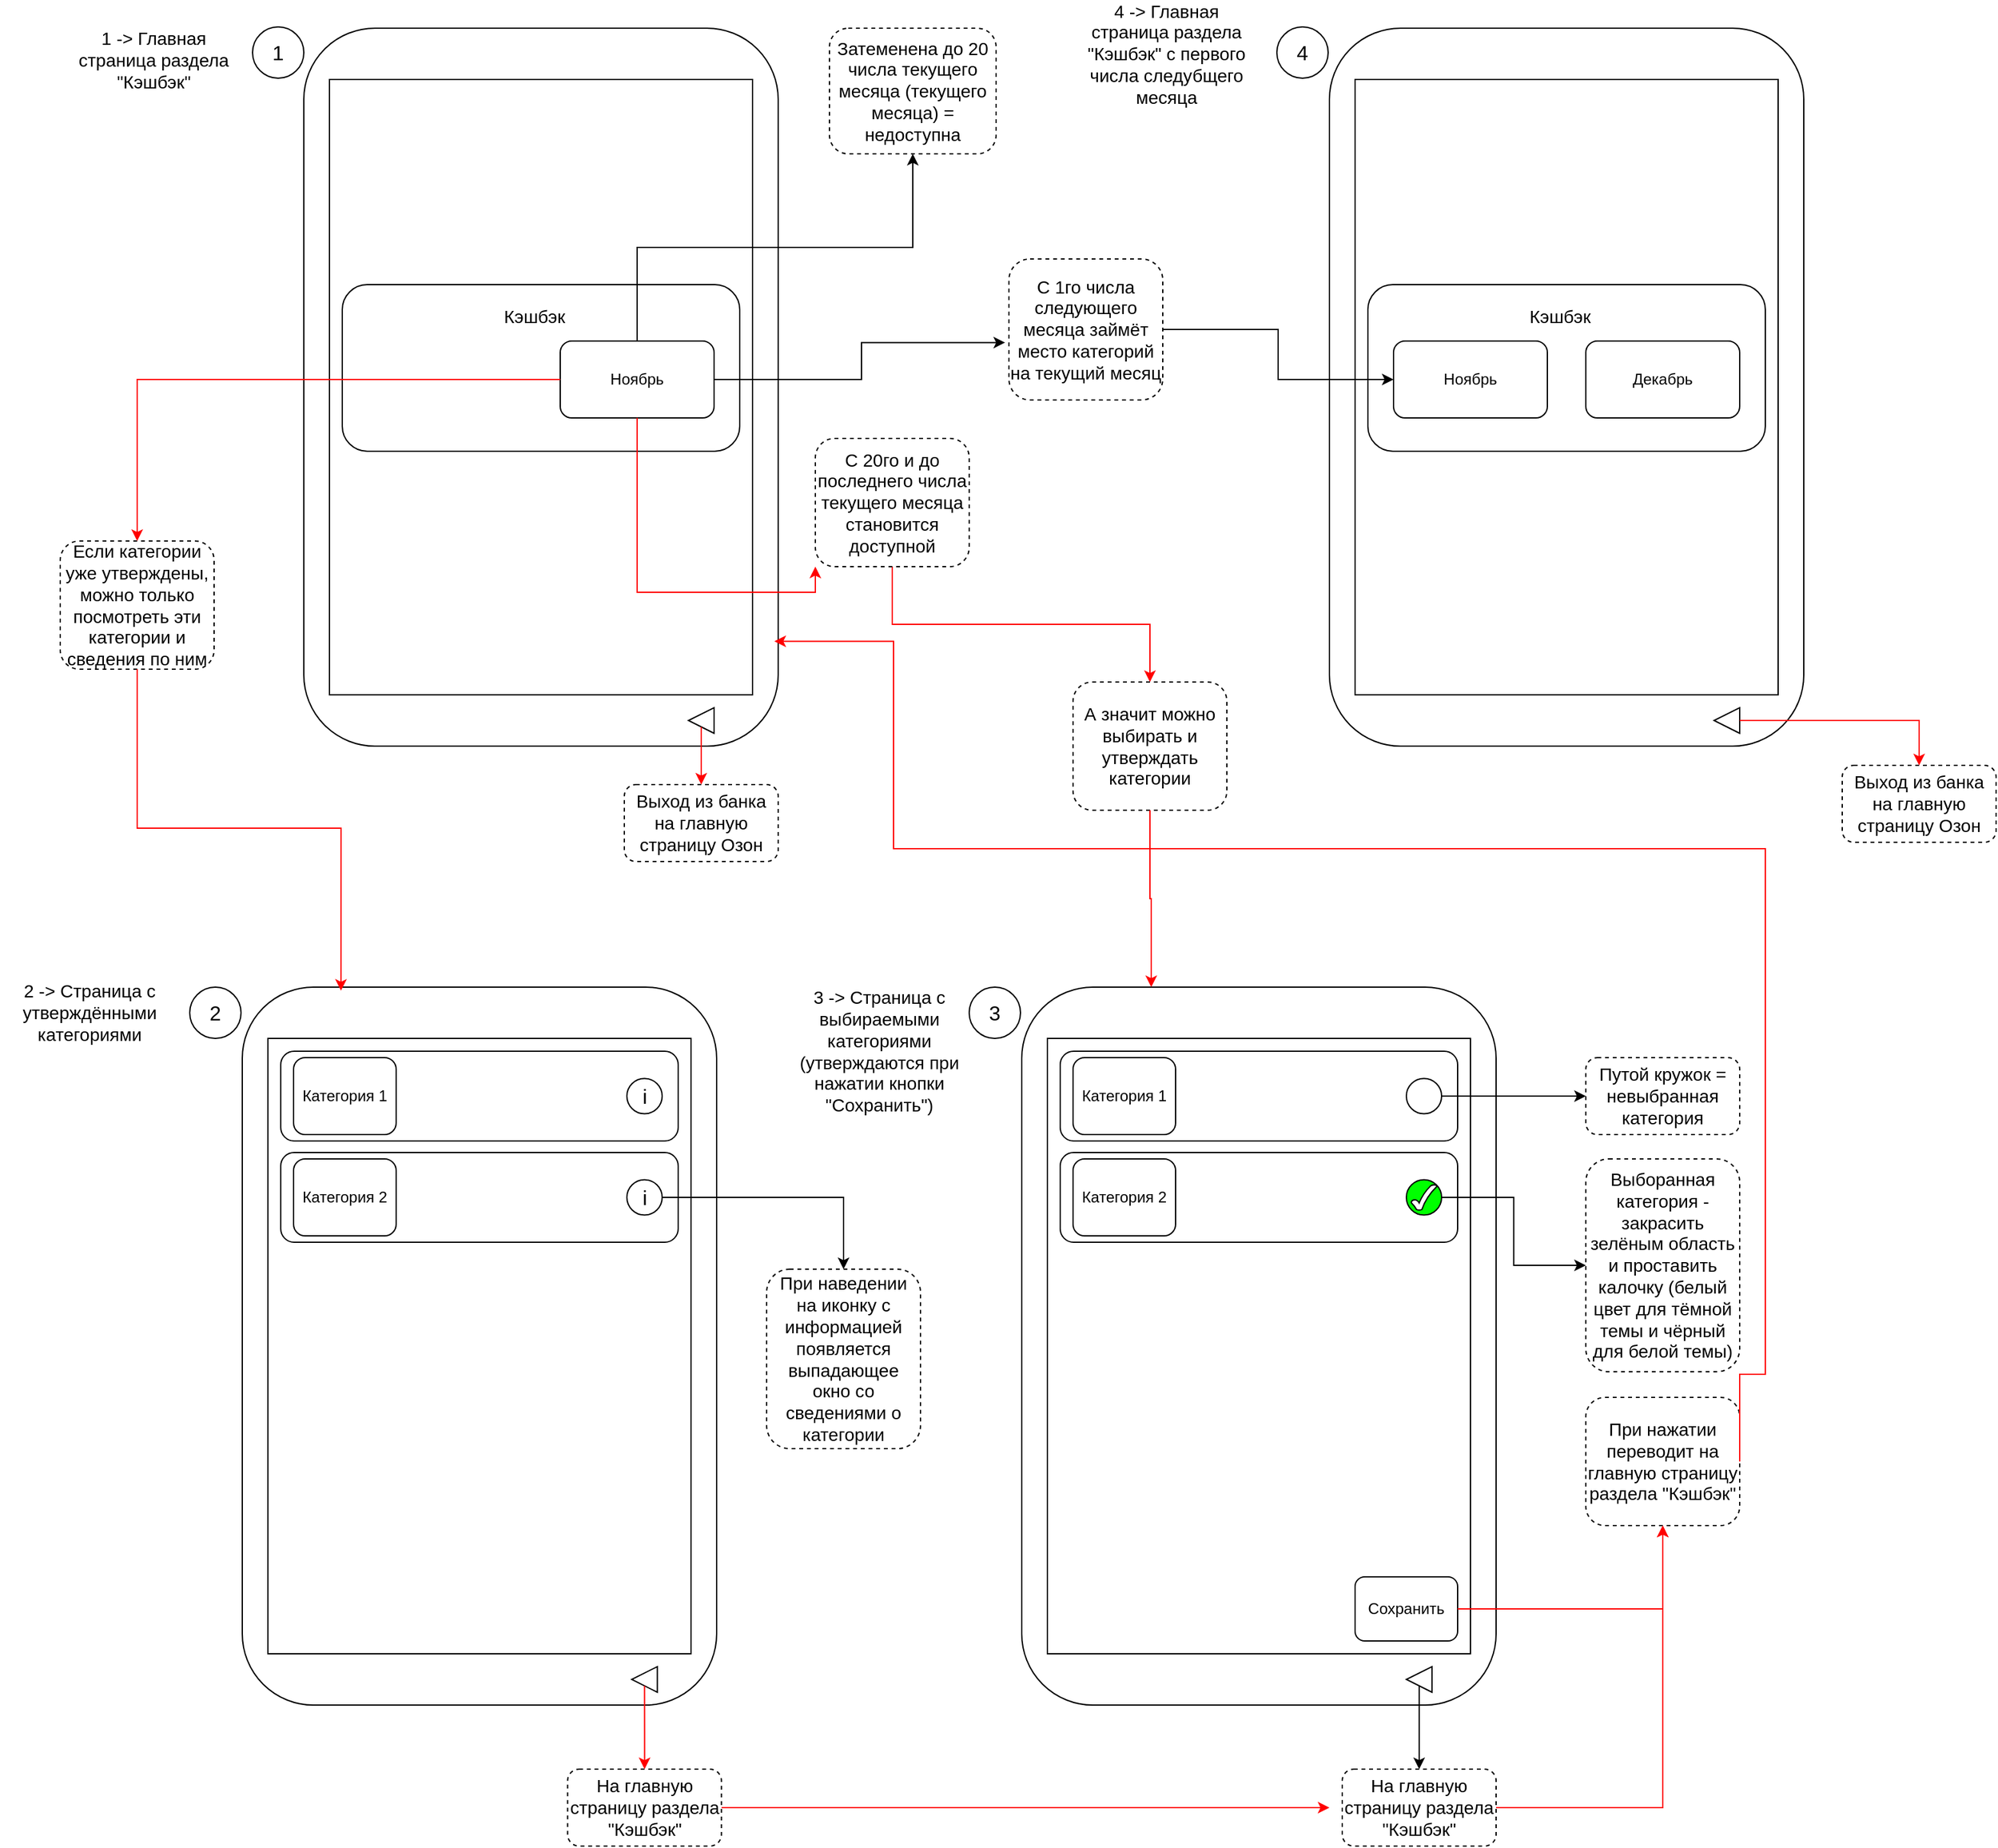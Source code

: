 <mxfile version="24.7.17">
  <diagram name="Page-1" id="li09qqb5fwVE3tS7wrpL">
    <mxGraphModel dx="1368" dy="835" grid="1" gridSize="10" guides="1" tooltips="1" connect="1" arrows="1" fold="1" page="1" pageScale="1" pageWidth="850" pageHeight="1100" math="0" shadow="0">
      <root>
        <mxCell id="0" />
        <mxCell id="1" parent="0" />
        <mxCell id="urL8BZHNpoyfXsBZfCev-18" value="" style="group" parent="1" vertex="1" connectable="0">
          <mxGeometry x="240" y="40" width="370" height="560" as="geometry" />
        </mxCell>
        <mxCell id="urL8BZHNpoyfXsBZfCev-15" value="" style="rounded=1;whiteSpace=wrap;html=1;" parent="urL8BZHNpoyfXsBZfCev-18" vertex="1">
          <mxGeometry width="370" height="560" as="geometry" />
        </mxCell>
        <mxCell id="urL8BZHNpoyfXsBZfCev-17" value="" style="rounded=0;whiteSpace=wrap;html=1;" parent="urL8BZHNpoyfXsBZfCev-18" vertex="1">
          <mxGeometry x="20" y="40" width="330" height="480" as="geometry" />
        </mxCell>
        <mxCell id="urL8BZHNpoyfXsBZfCev-19" value="" style="rounded=1;whiteSpace=wrap;html=1;" parent="urL8BZHNpoyfXsBZfCev-18" vertex="1">
          <mxGeometry x="30" y="200" width="310" height="130" as="geometry" />
        </mxCell>
        <mxCell id="urL8BZHNpoyfXsBZfCev-21" value="Ноябрь" style="rounded=1;whiteSpace=wrap;html=1;" parent="urL8BZHNpoyfXsBZfCev-18" vertex="1">
          <mxGeometry x="200" y="244" width="120" height="60" as="geometry" />
        </mxCell>
        <mxCell id="urL8BZHNpoyfXsBZfCev-22" value="&lt;font style=&quot;font-size: 14px;&quot;&gt;Кэшбэк&lt;/font&gt;" style="text;html=1;align=center;verticalAlign=middle;whiteSpace=wrap;rounded=0;" parent="urL8BZHNpoyfXsBZfCev-18" vertex="1">
          <mxGeometry x="150" y="210" width="60" height="30" as="geometry" />
        </mxCell>
        <mxCell id="_k14NOsf7yQXFgDvM924-61" value="" style="triangle;whiteSpace=wrap;html=1;rotation=-180;" parent="urL8BZHNpoyfXsBZfCev-18" vertex="1">
          <mxGeometry x="300" y="530" width="20" height="20" as="geometry" />
        </mxCell>
        <mxCell id="_k14NOsf7yQXFgDvM924-3" value="&lt;font style=&quot;font-size: 14px;&quot;&gt;Затеменена до 20 числа текущего месяца (текущего месяца) = недоступна&lt;/font&gt;" style="whiteSpace=wrap;html=1;rounded=1;dashed=1;" parent="1" vertex="1">
          <mxGeometry x="650" y="40" width="130" height="98" as="geometry" />
        </mxCell>
        <mxCell id="_k14NOsf7yQXFgDvM924-5" value="" style="group" parent="1" vertex="1" connectable="0">
          <mxGeometry x="192" y="788" width="370" height="560" as="geometry" />
        </mxCell>
        <mxCell id="_k14NOsf7yQXFgDvM924-6" value="" style="rounded=1;whiteSpace=wrap;html=1;" parent="_k14NOsf7yQXFgDvM924-5" vertex="1">
          <mxGeometry width="370" height="560" as="geometry" />
        </mxCell>
        <mxCell id="_k14NOsf7yQXFgDvM924-7" value="" style="rounded=0;whiteSpace=wrap;html=1;" parent="_k14NOsf7yQXFgDvM924-5" vertex="1">
          <mxGeometry x="20" y="40" width="330" height="480" as="geometry" />
        </mxCell>
        <mxCell id="_k14NOsf7yQXFgDvM924-16" value="" style="rounded=1;whiteSpace=wrap;html=1;" parent="_k14NOsf7yQXFgDvM924-5" vertex="1">
          <mxGeometry x="30" y="50" width="310" height="70" as="geometry" />
        </mxCell>
        <mxCell id="_k14NOsf7yQXFgDvM924-17" value="Категория 1" style="rounded=1;whiteSpace=wrap;html=1;" parent="_k14NOsf7yQXFgDvM924-5" vertex="1">
          <mxGeometry x="40" y="55" width="80" height="60" as="geometry" />
        </mxCell>
        <mxCell id="_k14NOsf7yQXFgDvM924-18" value="&lt;font size=&quot;3&quot;&gt;i&lt;/font&gt;" style="ellipse;whiteSpace=wrap;html=1;aspect=fixed;" parent="_k14NOsf7yQXFgDvM924-5" vertex="1">
          <mxGeometry x="300" y="71.25" width="27.5" height="27.5" as="geometry" />
        </mxCell>
        <mxCell id="_k14NOsf7yQXFgDvM924-8" value="" style="rounded=1;whiteSpace=wrap;html=1;" parent="_k14NOsf7yQXFgDvM924-5" vertex="1">
          <mxGeometry x="30" y="129" width="310" height="70" as="geometry" />
        </mxCell>
        <mxCell id="_k14NOsf7yQXFgDvM924-9" value="Категория 2" style="rounded=1;whiteSpace=wrap;html=1;" parent="_k14NOsf7yQXFgDvM924-5" vertex="1">
          <mxGeometry x="40" y="134" width="80" height="60" as="geometry" />
        </mxCell>
        <mxCell id="_k14NOsf7yQXFgDvM924-14" value="&lt;font size=&quot;3&quot;&gt;i&lt;/font&gt;" style="ellipse;whiteSpace=wrap;html=1;aspect=fixed;" parent="_k14NOsf7yQXFgDvM924-5" vertex="1">
          <mxGeometry x="300" y="150.25" width="27.5" height="27.5" as="geometry" />
        </mxCell>
        <mxCell id="_k14NOsf7yQXFgDvM924-59" value="" style="triangle;whiteSpace=wrap;html=1;rotation=-180;" parent="_k14NOsf7yQXFgDvM924-5" vertex="1">
          <mxGeometry x="303.75" y="530" width="20" height="20" as="geometry" />
        </mxCell>
        <mxCell id="_k14NOsf7yQXFgDvM924-21" value="" style="group" parent="1" vertex="1" connectable="0">
          <mxGeometry x="800" y="788" width="370" height="560" as="geometry" />
        </mxCell>
        <mxCell id="_k14NOsf7yQXFgDvM924-22" value="" style="rounded=1;whiteSpace=wrap;html=1;" parent="_k14NOsf7yQXFgDvM924-21" vertex="1">
          <mxGeometry width="370" height="560" as="geometry" />
        </mxCell>
        <mxCell id="_k14NOsf7yQXFgDvM924-23" value="" style="rounded=0;whiteSpace=wrap;html=1;" parent="_k14NOsf7yQXFgDvM924-21" vertex="1">
          <mxGeometry x="20" y="40" width="330" height="480" as="geometry" />
        </mxCell>
        <mxCell id="_k14NOsf7yQXFgDvM924-24" value="" style="rounded=1;whiteSpace=wrap;html=1;" parent="_k14NOsf7yQXFgDvM924-21" vertex="1">
          <mxGeometry x="30" y="50" width="310" height="70" as="geometry" />
        </mxCell>
        <mxCell id="_k14NOsf7yQXFgDvM924-25" value="Категория 1" style="rounded=1;whiteSpace=wrap;html=1;" parent="_k14NOsf7yQXFgDvM924-21" vertex="1">
          <mxGeometry x="40" y="55" width="80" height="60" as="geometry" />
        </mxCell>
        <mxCell id="_k14NOsf7yQXFgDvM924-26" value="" style="ellipse;whiteSpace=wrap;html=1;aspect=fixed;" parent="_k14NOsf7yQXFgDvM924-21" vertex="1">
          <mxGeometry x="300" y="71.25" width="27.5" height="27.5" as="geometry" />
        </mxCell>
        <mxCell id="_k14NOsf7yQXFgDvM924-27" value="" style="rounded=1;whiteSpace=wrap;html=1;" parent="_k14NOsf7yQXFgDvM924-21" vertex="1">
          <mxGeometry x="30" y="129" width="310" height="70" as="geometry" />
        </mxCell>
        <mxCell id="_k14NOsf7yQXFgDvM924-28" value="Категория 2" style="rounded=1;whiteSpace=wrap;html=1;" parent="_k14NOsf7yQXFgDvM924-21" vertex="1">
          <mxGeometry x="40" y="134" width="80" height="60" as="geometry" />
        </mxCell>
        <mxCell id="_k14NOsf7yQXFgDvM924-29" value="" style="ellipse;whiteSpace=wrap;html=1;aspect=fixed;fillColor=#00FF00;" parent="_k14NOsf7yQXFgDvM924-21" vertex="1">
          <mxGeometry x="300" y="150.25" width="27.5" height="27.5" as="geometry" />
        </mxCell>
        <mxCell id="_k14NOsf7yQXFgDvM924-42" value="&lt;font style=&quot;font-size: 12px;&quot;&gt;Сохранить&lt;/font&gt;" style="rounded=1;whiteSpace=wrap;html=1;" parent="_k14NOsf7yQXFgDvM924-21" vertex="1">
          <mxGeometry x="260" y="460" width="80" height="50" as="geometry" />
        </mxCell>
        <mxCell id="_k14NOsf7yQXFgDvM924-43" value="" style="verticalLabelPosition=bottom;verticalAlign=top;html=1;shape=mxgraph.basic.tick" parent="_k14NOsf7yQXFgDvM924-21" vertex="1">
          <mxGeometry x="303.75" y="154" width="20" height="20" as="geometry" />
        </mxCell>
        <mxCell id="_k14NOsf7yQXFgDvM924-58" value="" style="triangle;whiteSpace=wrap;html=1;rotation=-180;" parent="_k14NOsf7yQXFgDvM924-21" vertex="1">
          <mxGeometry x="300" y="530" width="20" height="20" as="geometry" />
        </mxCell>
        <mxCell id="-8ZC4G40E2ZAS9f_rzPk-10" style="edgeStyle=orthogonalEdgeStyle;rounded=0;orthogonalLoop=1;jettySize=auto;html=1;exitX=0.5;exitY=1;exitDx=0;exitDy=0;entryX=0.5;entryY=0;entryDx=0;entryDy=0;strokeColor=#FF0000;" edge="1" parent="1" source="_k14NOsf7yQXFgDvM924-34" target="-8ZC4G40E2ZAS9f_rzPk-7">
          <mxGeometry relative="1" as="geometry" />
        </mxCell>
        <mxCell id="_k14NOsf7yQXFgDvM924-34" value="&lt;font style=&quot;font-size: 14px;&quot;&gt;С 20го и до последнего числа текущего месяца становится доступной&lt;/font&gt;" style="whiteSpace=wrap;html=1;rounded=1;dashed=1;" parent="1" vertex="1">
          <mxGeometry x="639" y="360" width="120" height="100" as="geometry" />
        </mxCell>
        <mxCell id="_k14NOsf7yQXFgDvM924-36" value="&lt;font style=&quot;font-size: 14px;&quot;&gt;С 1го числа следующего месяца займёт место категорий на текущий месяц&lt;/font&gt;" style="whiteSpace=wrap;html=1;rounded=1;dashed=1;" parent="1" vertex="1">
          <mxGeometry x="790" y="220" width="120" height="110" as="geometry" />
        </mxCell>
        <mxCell id="_k14NOsf7yQXFgDvM924-40" value="&lt;font style=&quot;font-size: 14px;&quot;&gt;Путой кружок = невыбранная категория&lt;/font&gt;" style="rounded=1;whiteSpace=wrap;html=1;dashed=1;" parent="1" vertex="1">
          <mxGeometry x="1240" y="843" width="120" height="60" as="geometry" />
        </mxCell>
        <mxCell id="_k14NOsf7yQXFgDvM924-41" value="" style="edgeStyle=orthogonalEdgeStyle;rounded=0;orthogonalLoop=1;jettySize=auto;html=1;strokeColor=#000000;" parent="1" source="_k14NOsf7yQXFgDvM924-26" target="_k14NOsf7yQXFgDvM924-40" edge="1">
          <mxGeometry relative="1" as="geometry" />
        </mxCell>
        <mxCell id="_k14NOsf7yQXFgDvM924-46" value="&lt;font style=&quot;font-size: 14px;&quot;&gt;Выборанная категория - закрасить зелёным область и проставить калочку (белый цвет для тёмной темы и чёрный для белой темы)&lt;/font&gt;" style="rounded=1;whiteSpace=wrap;html=1;fillColor=#FFFFFF;dashed=1;" parent="1" vertex="1">
          <mxGeometry x="1240" y="922" width="120" height="166" as="geometry" />
        </mxCell>
        <mxCell id="_k14NOsf7yQXFgDvM924-47" value="" style="edgeStyle=orthogonalEdgeStyle;rounded=0;orthogonalLoop=1;jettySize=auto;html=1;strokeColor=#000000;" parent="1" source="_k14NOsf7yQXFgDvM924-29" target="_k14NOsf7yQXFgDvM924-46" edge="1">
          <mxGeometry relative="1" as="geometry" />
        </mxCell>
        <mxCell id="_k14NOsf7yQXFgDvM924-48" value="&lt;font style=&quot;font-size: 14px;&quot;&gt;При нажатии переводит на главную страницу раздела &quot;Кэшбэк&quot;&lt;/font&gt;" style="rounded=1;whiteSpace=wrap;html=1;dashed=1;" parent="1" vertex="1">
          <mxGeometry x="1240" y="1108" width="120" height="100" as="geometry" />
        </mxCell>
        <mxCell id="_k14NOsf7yQXFgDvM924-49" value="" style="edgeStyle=orthogonalEdgeStyle;rounded=0;orthogonalLoop=1;jettySize=auto;html=1;strokeColor=#FF0000;" parent="1" source="_k14NOsf7yQXFgDvM924-42" target="_k14NOsf7yQXFgDvM924-48" edge="1">
          <mxGeometry relative="1" as="geometry" />
        </mxCell>
        <mxCell id="_k14NOsf7yQXFgDvM924-51" value="&lt;font size=&quot;3&quot;&gt;1&lt;/font&gt;" style="ellipse;whiteSpace=wrap;html=1;aspect=fixed;" parent="1" vertex="1">
          <mxGeometry x="200" y="39" width="40" height="40" as="geometry" />
        </mxCell>
        <mxCell id="_k14NOsf7yQXFgDvM924-52" value="&lt;font style=&quot;font-size: 14px;&quot;&gt;При наведении на иконку с информацией появляется выпадающее окно со сведениями о категории&lt;/font&gt;" style="rounded=1;whiteSpace=wrap;html=1;dashed=1;" parent="1" vertex="1">
          <mxGeometry x="601" y="1008" width="120" height="140" as="geometry" />
        </mxCell>
        <mxCell id="_k14NOsf7yQXFgDvM924-53" value="" style="edgeStyle=orthogonalEdgeStyle;rounded=0;orthogonalLoop=1;jettySize=auto;html=1;strokeColor=#000000;" parent="1" source="_k14NOsf7yQXFgDvM924-14" target="_k14NOsf7yQXFgDvM924-52" edge="1">
          <mxGeometry relative="1" as="geometry" />
        </mxCell>
        <mxCell id="_k14NOsf7yQXFgDvM924-54" value="&lt;font size=&quot;3&quot;&gt;2&lt;/font&gt;" style="ellipse;whiteSpace=wrap;html=1;aspect=fixed;" parent="1" vertex="1">
          <mxGeometry x="151" y="788" width="40" height="40" as="geometry" />
        </mxCell>
        <mxCell id="_k14NOsf7yQXFgDvM924-55" value="&lt;font size=&quot;3&quot;&gt;3&lt;/font&gt;" style="ellipse;whiteSpace=wrap;html=1;aspect=fixed;" parent="1" vertex="1">
          <mxGeometry x="759" y="788" width="40" height="40" as="geometry" />
        </mxCell>
        <mxCell id="_k14NOsf7yQXFgDvM924-56" style="edgeStyle=orthogonalEdgeStyle;rounded=0;orthogonalLoop=1;jettySize=auto;html=1;exitX=1;exitY=0.5;exitDx=0;exitDy=0;entryX=0.992;entryY=0.854;entryDx=0;entryDy=0;entryPerimeter=0;strokeColor=#FF0000;" parent="1" source="_k14NOsf7yQXFgDvM924-48" target="urL8BZHNpoyfXsBZfCev-15" edge="1">
          <mxGeometry relative="1" as="geometry">
            <Array as="points">
              <mxPoint x="1360" y="1090" />
              <mxPoint x="1380" y="1090" />
              <mxPoint x="1380" y="680" />
              <mxPoint x="700" y="680" />
              <mxPoint x="700" y="518" />
            </Array>
          </mxGeometry>
        </mxCell>
        <mxCell id="_k14NOsf7yQXFgDvM924-62" value="&lt;font style=&quot;font-size: 14px;&quot;&gt;Выход из банка на главную страницу Озон&lt;/font&gt;" style="rounded=1;whiteSpace=wrap;html=1;dashed=1;" parent="1" vertex="1">
          <mxGeometry x="490" y="630" width="120" height="60" as="geometry" />
        </mxCell>
        <mxCell id="_k14NOsf7yQXFgDvM924-63" value="" style="edgeStyle=orthogonalEdgeStyle;rounded=0;orthogonalLoop=1;jettySize=auto;html=1;strokeColor=#FF0000;" parent="1" source="_k14NOsf7yQXFgDvM924-61" target="_k14NOsf7yQXFgDvM924-62" edge="1">
          <mxGeometry relative="1" as="geometry" />
        </mxCell>
        <mxCell id="-8ZC4G40E2ZAS9f_rzPk-1" style="edgeStyle=orthogonalEdgeStyle;rounded=0;orthogonalLoop=1;jettySize=auto;html=1;exitX=1;exitY=0.5;exitDx=0;exitDy=0;strokeColor=#FF0000;" edge="1" parent="1" source="_k14NOsf7yQXFgDvM924-64">
          <mxGeometry relative="1" as="geometry">
            <mxPoint x="1040" y="1428" as="targetPoint" />
          </mxGeometry>
        </mxCell>
        <mxCell id="_k14NOsf7yQXFgDvM924-64" value="&lt;font style=&quot;font-size: 14px;&quot;&gt;На главную страницу раздела &quot;Кэшбэк&quot;&lt;/font&gt;" style="rounded=1;whiteSpace=wrap;html=1;dashed=1;" parent="1" vertex="1">
          <mxGeometry x="445.75" y="1398" width="120" height="60" as="geometry" />
        </mxCell>
        <mxCell id="_k14NOsf7yQXFgDvM924-65" value="" style="edgeStyle=orthogonalEdgeStyle;rounded=0;orthogonalLoop=1;jettySize=auto;html=1;strokeColor=#FF0000;" parent="1" source="_k14NOsf7yQXFgDvM924-59" target="_k14NOsf7yQXFgDvM924-64" edge="1">
          <mxGeometry relative="1" as="geometry" />
        </mxCell>
        <mxCell id="_k14NOsf7yQXFgDvM924-73" style="edgeStyle=orthogonalEdgeStyle;rounded=0;orthogonalLoop=1;jettySize=auto;html=1;exitX=1;exitY=0.5;exitDx=0;exitDy=0;entryX=0.5;entryY=1;entryDx=0;entryDy=0;strokeColor=#FF0000;" parent="1" source="_k14NOsf7yQXFgDvM924-66" target="_k14NOsf7yQXFgDvM924-48" edge="1">
          <mxGeometry relative="1" as="geometry" />
        </mxCell>
        <mxCell id="_k14NOsf7yQXFgDvM924-66" value="&lt;span style=&quot;font-size: 14px;&quot;&gt;На главную страницу раздела &quot;Кэшбэк&quot;&lt;/span&gt;" style="rounded=1;whiteSpace=wrap;html=1;dashed=1;" parent="1" vertex="1">
          <mxGeometry x="1050" y="1398" width="120" height="60" as="geometry" />
        </mxCell>
        <mxCell id="_k14NOsf7yQXFgDvM924-67" value="" style="edgeStyle=orthogonalEdgeStyle;rounded=0;orthogonalLoop=1;jettySize=auto;html=1;strokeColor=#000000;" parent="1" source="_k14NOsf7yQXFgDvM924-58" target="_k14NOsf7yQXFgDvM924-66" edge="1">
          <mxGeometry relative="1" as="geometry" />
        </mxCell>
        <mxCell id="N-lE7uRC2UTWvSIOL3Zv-2" value="&lt;font style=&quot;font-size: 14px;&quot;&gt;1 -&amp;gt; Главная страница раздела &quot;Кэшбэк&quot;&lt;/font&gt;" style="text;html=1;align=center;verticalAlign=middle;whiteSpace=wrap;rounded=0;" parent="1" vertex="1">
          <mxGeometry x="58" y="40" width="130" height="50" as="geometry" />
        </mxCell>
        <mxCell id="N-lE7uRC2UTWvSIOL3Zv-3" value="&lt;span style=&quot;font-size: 14px;&quot;&gt;2 -&amp;gt; Страница с утверждёнными категориями&lt;/span&gt;" style="text;html=1;align=center;verticalAlign=middle;whiteSpace=wrap;rounded=0;" parent="1" vertex="1">
          <mxGeometry x="3" y="778" width="140" height="60" as="geometry" />
        </mxCell>
        <mxCell id="N-lE7uRC2UTWvSIOL3Zv-4" value="&lt;span style=&quot;font-size: 14px;&quot;&gt;3 -&amp;gt; Страница с выбираемыми категориями (утверждаются при нажатии кнопки &quot;Сохранить&quot;)&lt;/span&gt;" style="text;html=1;align=center;verticalAlign=middle;whiteSpace=wrap;rounded=0;" parent="1" vertex="1">
          <mxGeometry x="619" y="778" width="140" height="120" as="geometry" />
        </mxCell>
        <mxCell id="-8ZC4G40E2ZAS9f_rzPk-3" value="&lt;font style=&quot;font-size: 14px;&quot;&gt;Если категории уже утверждены, можно только посмотреть эти категории и сведения по ним&lt;/font&gt;" style="rounded=1;whiteSpace=wrap;html=1;dashed=1;" vertex="1" parent="1">
          <mxGeometry x="50" y="440" width="120" height="100" as="geometry" />
        </mxCell>
        <mxCell id="-8ZC4G40E2ZAS9f_rzPk-4" style="edgeStyle=orthogonalEdgeStyle;rounded=0;orthogonalLoop=1;jettySize=auto;html=1;exitX=0;exitY=0.5;exitDx=0;exitDy=0;entryX=0.5;entryY=0;entryDx=0;entryDy=0;strokeColor=#FF0000;" edge="1" parent="1" source="urL8BZHNpoyfXsBZfCev-21" target="-8ZC4G40E2ZAS9f_rzPk-3">
          <mxGeometry relative="1" as="geometry" />
        </mxCell>
        <mxCell id="-8ZC4G40E2ZAS9f_rzPk-5" style="edgeStyle=orthogonalEdgeStyle;rounded=0;orthogonalLoop=1;jettySize=auto;html=1;exitX=0.5;exitY=1;exitDx=0;exitDy=0;entryX=0.208;entryY=0.005;entryDx=0;entryDy=0;entryPerimeter=0;strokeColor=#FF0000;" edge="1" parent="1" source="-8ZC4G40E2ZAS9f_rzPk-3" target="_k14NOsf7yQXFgDvM924-6">
          <mxGeometry relative="1" as="geometry" />
        </mxCell>
        <mxCell id="-8ZC4G40E2ZAS9f_rzPk-7" value="&lt;font style=&quot;font-size: 14px;&quot;&gt;А значит можно выбирать и утверждать категории&lt;/font&gt;" style="rounded=1;whiteSpace=wrap;html=1;dashed=1;" vertex="1" parent="1">
          <mxGeometry x="840" y="550" width="120" height="100" as="geometry" />
        </mxCell>
        <mxCell id="-8ZC4G40E2ZAS9f_rzPk-11" style="edgeStyle=orthogonalEdgeStyle;rounded=0;orthogonalLoop=1;jettySize=auto;html=1;exitX=0.5;exitY=1;exitDx=0;exitDy=0;entryX=0;entryY=1;entryDx=0;entryDy=0;strokeColor=#FF0000;" edge="1" parent="1" source="urL8BZHNpoyfXsBZfCev-21" target="_k14NOsf7yQXFgDvM924-34">
          <mxGeometry relative="1" as="geometry" />
        </mxCell>
        <mxCell id="-8ZC4G40E2ZAS9f_rzPk-12" style="edgeStyle=orthogonalEdgeStyle;rounded=0;orthogonalLoop=1;jettySize=auto;html=1;exitX=0.5;exitY=0;exitDx=0;exitDy=0;entryX=0.5;entryY=1;entryDx=0;entryDy=0;" edge="1" parent="1" source="urL8BZHNpoyfXsBZfCev-21" target="_k14NOsf7yQXFgDvM924-3">
          <mxGeometry relative="1" as="geometry" />
        </mxCell>
        <mxCell id="-8ZC4G40E2ZAS9f_rzPk-14" style="edgeStyle=orthogonalEdgeStyle;rounded=0;orthogonalLoop=1;jettySize=auto;html=1;exitX=1;exitY=0.5;exitDx=0;exitDy=0;entryX=-0.025;entryY=0.593;entryDx=0;entryDy=0;entryPerimeter=0;" edge="1" parent="1" source="urL8BZHNpoyfXsBZfCev-21" target="_k14NOsf7yQXFgDvM924-36">
          <mxGeometry relative="1" as="geometry" />
        </mxCell>
        <mxCell id="-8ZC4G40E2ZAS9f_rzPk-15" value="" style="group" vertex="1" connectable="0" parent="1">
          <mxGeometry x="1040" y="40" width="370" height="560" as="geometry" />
        </mxCell>
        <mxCell id="-8ZC4G40E2ZAS9f_rzPk-16" value="" style="rounded=1;whiteSpace=wrap;html=1;" vertex="1" parent="-8ZC4G40E2ZAS9f_rzPk-15">
          <mxGeometry width="370" height="560" as="geometry" />
        </mxCell>
        <mxCell id="-8ZC4G40E2ZAS9f_rzPk-17" value="" style="rounded=0;whiteSpace=wrap;html=1;" vertex="1" parent="-8ZC4G40E2ZAS9f_rzPk-15">
          <mxGeometry x="20" y="40" width="330" height="480" as="geometry" />
        </mxCell>
        <mxCell id="-8ZC4G40E2ZAS9f_rzPk-18" value="" style="rounded=1;whiteSpace=wrap;html=1;" vertex="1" parent="-8ZC4G40E2ZAS9f_rzPk-15">
          <mxGeometry x="30" y="200" width="310" height="130" as="geometry" />
        </mxCell>
        <mxCell id="-8ZC4G40E2ZAS9f_rzPk-19" value="Декабрь" style="rounded=1;whiteSpace=wrap;html=1;" vertex="1" parent="-8ZC4G40E2ZAS9f_rzPk-15">
          <mxGeometry x="200" y="244" width="120" height="60" as="geometry" />
        </mxCell>
        <mxCell id="-8ZC4G40E2ZAS9f_rzPk-20" value="&lt;font style=&quot;font-size: 14px;&quot;&gt;Кэшбэк&lt;/font&gt;" style="text;html=1;align=center;verticalAlign=middle;whiteSpace=wrap;rounded=0;" vertex="1" parent="-8ZC4G40E2ZAS9f_rzPk-15">
          <mxGeometry x="150" y="210" width="60" height="30" as="geometry" />
        </mxCell>
        <mxCell id="-8ZC4G40E2ZAS9f_rzPk-21" value="" style="triangle;whiteSpace=wrap;html=1;rotation=-180;" vertex="1" parent="-8ZC4G40E2ZAS9f_rzPk-15">
          <mxGeometry x="300" y="530" width="20" height="20" as="geometry" />
        </mxCell>
        <mxCell id="-8ZC4G40E2ZAS9f_rzPk-22" value="Ноябрь" style="rounded=1;whiteSpace=wrap;html=1;" vertex="1" parent="-8ZC4G40E2ZAS9f_rzPk-15">
          <mxGeometry x="50" y="244" width="120" height="60" as="geometry" />
        </mxCell>
        <mxCell id="-8ZC4G40E2ZAS9f_rzPk-23" value="&lt;font size=&quot;3&quot;&gt;4&lt;/font&gt;" style="ellipse;whiteSpace=wrap;html=1;aspect=fixed;" vertex="1" parent="1">
          <mxGeometry x="999" y="39" width="40" height="40" as="geometry" />
        </mxCell>
        <mxCell id="-8ZC4G40E2ZAS9f_rzPk-24" value="&lt;font style=&quot;font-size: 14px;&quot;&gt;4 -&amp;gt; Главная страница раздела &quot;Кэшбэк&quot; с первого числа следубщего месяца&lt;/font&gt;" style="text;html=1;align=center;verticalAlign=middle;whiteSpace=wrap;rounded=0;" vertex="1" parent="1">
          <mxGeometry x="848" y="35" width="130" height="50" as="geometry" />
        </mxCell>
        <mxCell id="-8ZC4G40E2ZAS9f_rzPk-30" style="edgeStyle=orthogonalEdgeStyle;rounded=0;orthogonalLoop=1;jettySize=auto;html=1;exitX=0.5;exitY=1;exitDx=0;exitDy=0;entryX=0.273;entryY=0;entryDx=0;entryDy=0;entryPerimeter=0;strokeColor=#FF0000;" edge="1" parent="1" source="-8ZC4G40E2ZAS9f_rzPk-7" target="_k14NOsf7yQXFgDvM924-22">
          <mxGeometry relative="1" as="geometry" />
        </mxCell>
        <mxCell id="-8ZC4G40E2ZAS9f_rzPk-31" style="edgeStyle=orthogonalEdgeStyle;rounded=0;orthogonalLoop=1;jettySize=auto;html=1;exitX=1;exitY=0.5;exitDx=0;exitDy=0;entryX=0;entryY=0.5;entryDx=0;entryDy=0;" edge="1" parent="1" source="_k14NOsf7yQXFgDvM924-36" target="-8ZC4G40E2ZAS9f_rzPk-22">
          <mxGeometry relative="1" as="geometry" />
        </mxCell>
        <mxCell id="-8ZC4G40E2ZAS9f_rzPk-34" value="&lt;font style=&quot;font-size: 14px;&quot;&gt;Выход из банка на главную страницу Озон&lt;/font&gt;" style="rounded=1;whiteSpace=wrap;html=1;dashed=1;" vertex="1" parent="1">
          <mxGeometry x="1440" y="615" width="120" height="60" as="geometry" />
        </mxCell>
        <mxCell id="-8ZC4G40E2ZAS9f_rzPk-36" style="edgeStyle=orthogonalEdgeStyle;rounded=0;orthogonalLoop=1;jettySize=auto;html=1;exitX=0;exitY=0.5;exitDx=0;exitDy=0;entryX=0.5;entryY=0;entryDx=0;entryDy=0;strokeColor=#FF0000;" edge="1" parent="1" source="-8ZC4G40E2ZAS9f_rzPk-21" target="-8ZC4G40E2ZAS9f_rzPk-34">
          <mxGeometry relative="1" as="geometry" />
        </mxCell>
      </root>
    </mxGraphModel>
  </diagram>
</mxfile>
